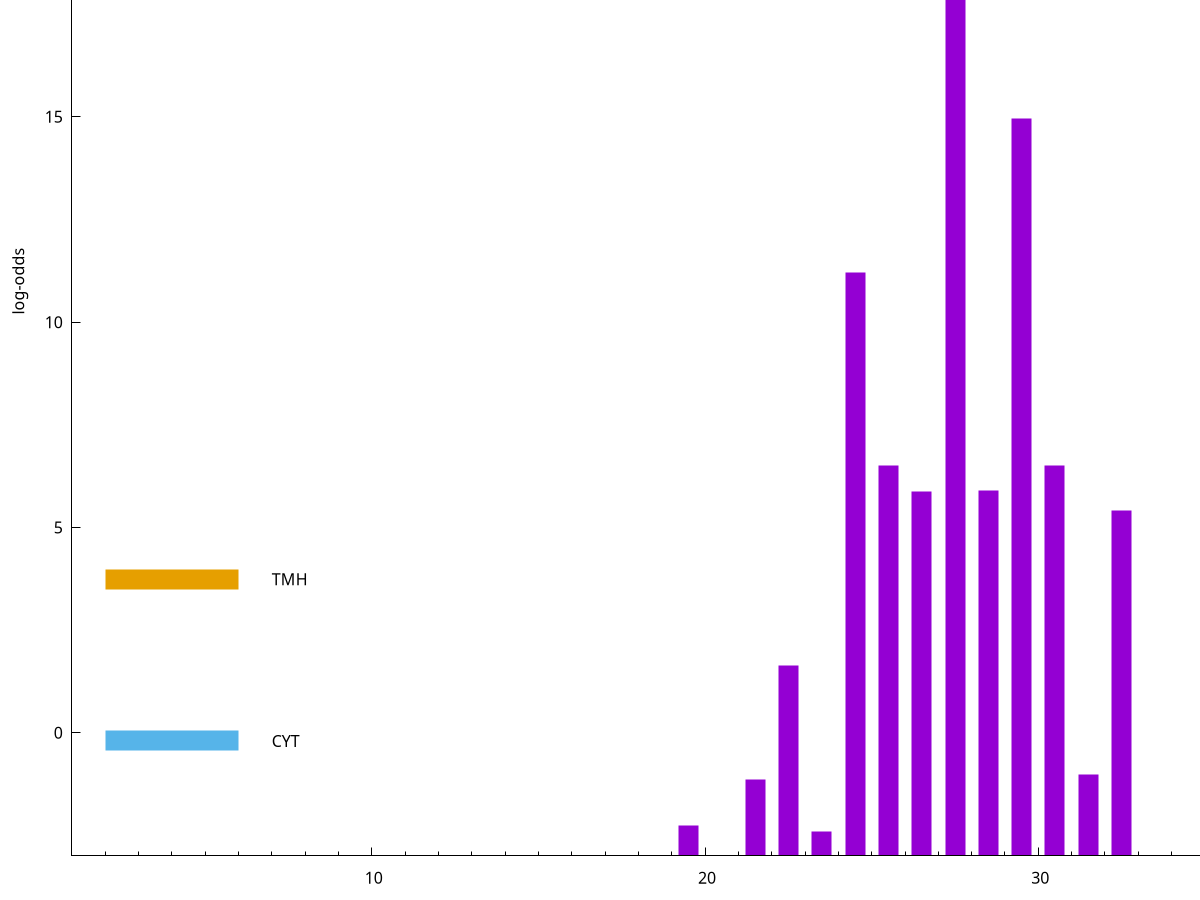 set title "LipoP predictions for SRR4017915.gff"
set size 2., 1.4
set xrange [1:70] 
set mxtics 10
set yrange [-3:25]
set y2range [0:28]
set ylabel "log-odds"
set term postscript eps color solid "Helvetica" 30
set output "SRR4017915.gff34.eps"
set arrow from 2,19.6898 to 6,19.6898 nohead lt 1 lw 20
set label "SpI" at 7,19.6898
set arrow from 2,3.73581 to 6,3.73581 nohead lt 4 lw 20
set label "TMH" at 7,3.73581
set arrow from 2,-0.200913 to 6,-0.200913 nohead lt 3 lw 20
set label "CYT" at 7,-0.200913
set arrow from 2,19.6898 to 6,19.6898 nohead lt 1 lw 20
set label "SpI" at 7,19.6898
# NOTE: The scores below are the log-odds scores with the threshold
# NOTE: subtracted (a hack to make gnuplot make the histogram all
# NOTE: look nice).
plot "-" axes x1y2 title "" with impulses lt 1 lw 20
27.500000 22.629400
29.500000 17.962400
24.500000 14.215500
30.500000 9.519130
25.500000 9.505390
28.500000 8.897820
26.500000 8.864390
32.500000 8.411770
22.500000 4.649340
31.500000 1.988680
21.500000 1.864400
19.500000 0.728960
23.500000 0.586530
e
exit
